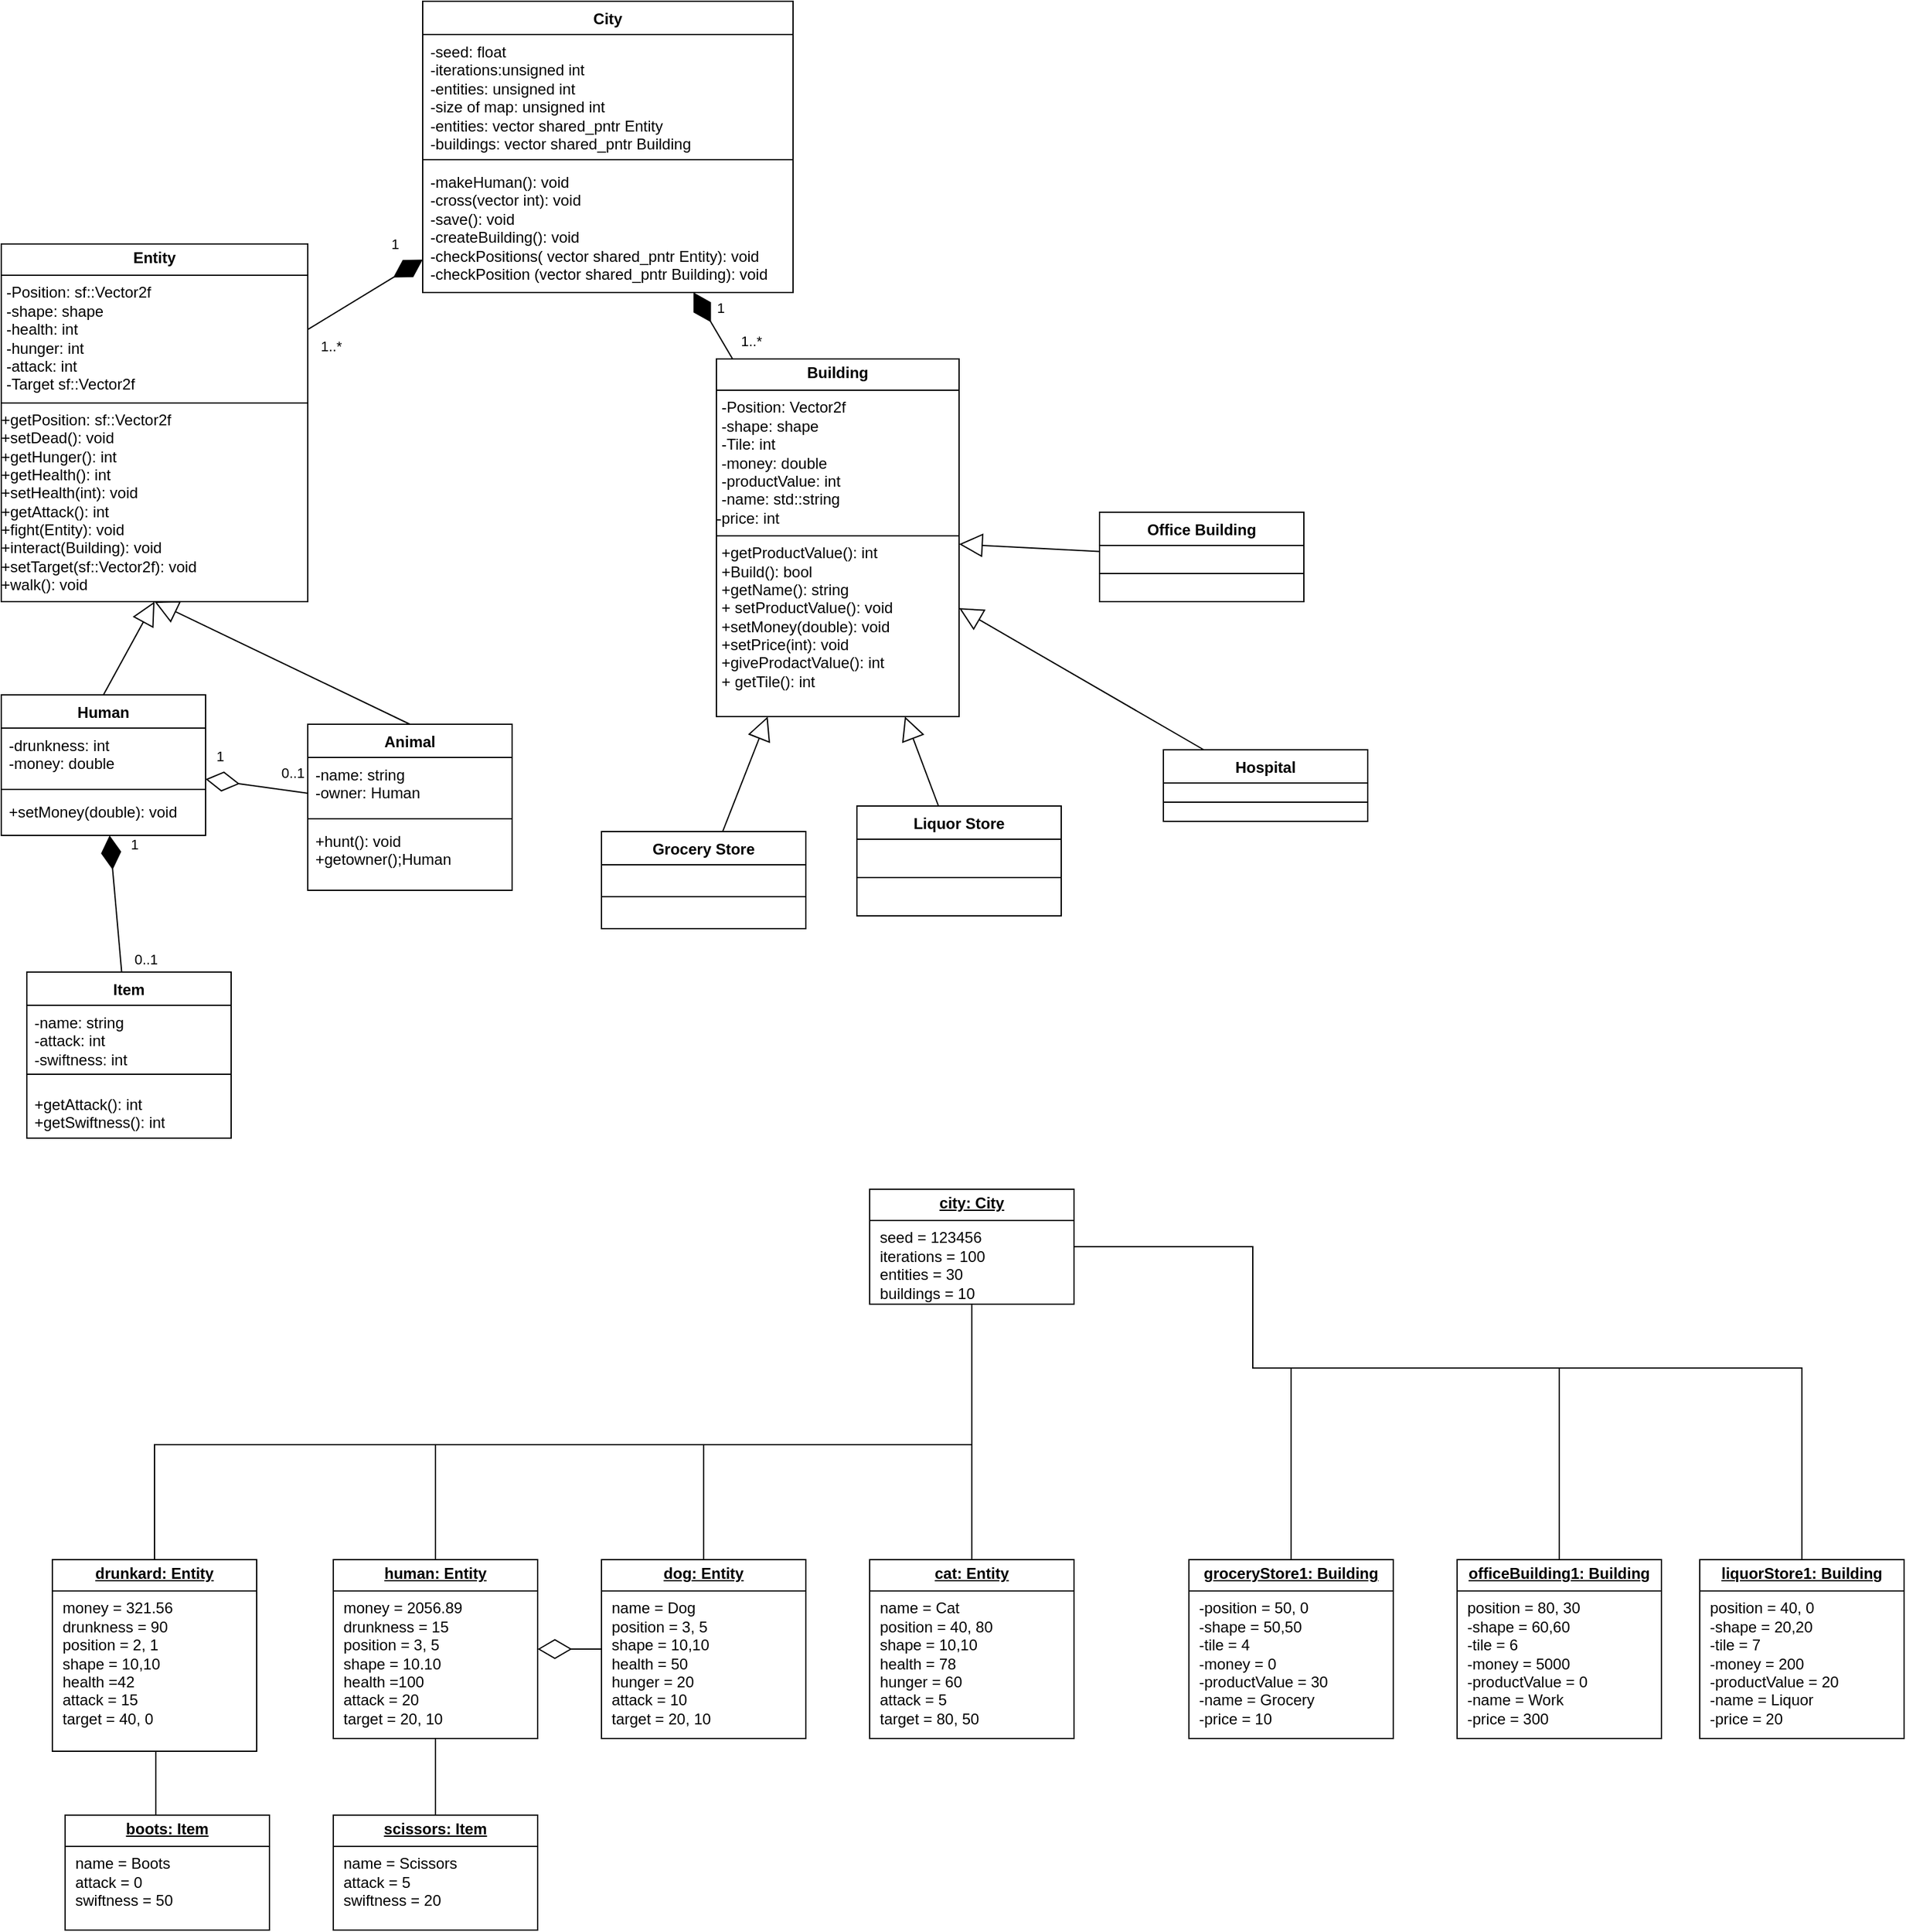 <mxfile version="27.0.4">
  <diagram name="Strona-1" id="WqWr7oj8qtDDQA3n6tPj">
    <mxGraphModel dx="476" dy="821" grid="1" gridSize="10" guides="1" tooltips="1" connect="1" arrows="1" fold="1" page="1" pageScale="1" pageWidth="850" pageHeight="1100" math="0" shadow="0">
      <root>
        <mxCell id="0" />
        <mxCell id="1" parent="0" />
        <mxCell id="xyBOYaujfPxP_l2banWX-1" value="City" style="swimlane;fontStyle=1;align=center;verticalAlign=top;childLayout=stackLayout;horizontal=1;startSize=26;horizontalStack=0;resizeParent=1;resizeParentMax=0;resizeLast=0;collapsible=1;marginBottom=0;whiteSpace=wrap;html=1;" parent="1" vertex="1">
          <mxGeometry x="370" y="40" width="290" height="228" as="geometry">
            <mxRectangle x="560" y="120" width="100" height="30" as="alternateBounds" />
          </mxGeometry>
        </mxCell>
        <mxCell id="xyBOYaujfPxP_l2banWX-2" value="&lt;div&gt;-seed: float&lt;/div&gt;&lt;div&gt;-iterations:&lt;span class=&quot;html-span xdj266r x11i5rnm xat24cr x1mh8g0r xexx8yu x4uap5 x18d9i69 xkhd6sd x1hl2dhg x16tdsg8 x1vvkbs x4k7w5x x1h91t0o x1h9r5lt x1jfb8zj xv2umb2 x1beo9mf xaigb6o x12ejxvf x3igimt xarpa2k xedcshv x1lytzrv x1t2pt76 x7ja8zs x1qrby5j&quot;&gt;&lt;span dir=&quot;auto&quot; style=&quot;----base-line-clamp-line-height: 20.0px; --lineHeight: 20.0px;&quot; class=&quot;x1lliihq x1plvlek xryxfnj x1n2onr6 x1ji0vk5 x18bv5gf x193iq5w xeuugli x13faqbe x1vvkbs x1s928wv xhkezso x1gmr53x x1cpjm7i x1fgarty x1943h6x x1xmvt09 x6prxxf x1fcty0u xw2npq5 xudqn12 x3x7a5m xq9mrsl&quot;&gt;unsigned int&lt;/span&gt;&lt;/span&gt;&lt;/div&gt;&lt;div&gt;-entities: &lt;span class=&quot;html-span xdj266r x11i5rnm xat24cr x1mh8g0r xexx8yu x4uap5 x18d9i69 xkhd6sd x1hl2dhg x16tdsg8 x1vvkbs x4k7w5x x1h91t0o x1h9r5lt x1jfb8zj xv2umb2 x1beo9mf xaigb6o x12ejxvf x3igimt xarpa2k xedcshv x1lytzrv x1t2pt76 x7ja8zs x1qrby5j&quot;&gt;&lt;span dir=&quot;auto&quot; style=&quot;----base-line-clamp-line-height: 20.0px; --lineHeight: 20.0px;&quot; class=&quot;x1lliihq x1plvlek xryxfnj x1n2onr6 x1ji0vk5 x18bv5gf x193iq5w xeuugli x13faqbe x1vvkbs x1s928wv xhkezso x1gmr53x x1cpjm7i x1fgarty x1943h6x x1xmvt09 x6prxxf x1fcty0u xw2npq5 xudqn12 x3x7a5m xq9mrsl&quot;&gt;unsigned int&lt;/span&gt;&lt;/span&gt;&lt;/div&gt;&lt;div&gt;-size of map: &lt;span class=&quot;html-span xdj266r x11i5rnm xat24cr x1mh8g0r xexx8yu x4uap5 x18d9i69 xkhd6sd x1hl2dhg x16tdsg8 x1vvkbs x4k7w5x x1h91t0o x1h9r5lt x1jfb8zj xv2umb2 x1beo9mf xaigb6o x12ejxvf x3igimt xarpa2k xedcshv x1lytzrv x1t2pt76 x7ja8zs x1qrby5j&quot;&gt;&lt;span dir=&quot;auto&quot; style=&quot;----base-line-clamp-line-height: 20.0px; --lineHeight: 20.0px;&quot; class=&quot;x1lliihq x1plvlek xryxfnj x1n2onr6 x1ji0vk5 x18bv5gf x193iq5w xeuugli x13faqbe x1vvkbs x1s928wv xhkezso x1gmr53x x1cpjm7i x1fgarty x1943h6x x1xmvt09 x6prxxf x1fcty0u xw2npq5 xudqn12 x3x7a5m xq9mrsl&quot;&gt;unsigned int&lt;/span&gt;&lt;/span&gt;&lt;/div&gt;&lt;div&gt;-entities: vector shared_pntr Entity&lt;/div&gt;&lt;div&gt;-buildings: vector shared_pntr Building&lt;/div&gt;&lt;div&gt;&lt;br&gt;&lt;/div&gt;&lt;div&gt;&lt;br&gt;&lt;/div&gt;" style="text;strokeColor=none;fillColor=none;align=left;verticalAlign=top;spacingLeft=4;spacingRight=4;overflow=hidden;rotatable=0;points=[[0,0.5],[1,0.5]];portConstraint=eastwest;whiteSpace=wrap;html=1;" parent="xyBOYaujfPxP_l2banWX-1" vertex="1">
          <mxGeometry y="26" width="290" height="94" as="geometry" />
        </mxCell>
        <mxCell id="xyBOYaujfPxP_l2banWX-3" value="" style="line;strokeWidth=1;fillColor=none;align=left;verticalAlign=middle;spacingTop=-1;spacingLeft=3;spacingRight=3;rotatable=0;labelPosition=right;points=[];portConstraint=eastwest;strokeColor=inherit;" parent="xyBOYaujfPxP_l2banWX-1" vertex="1">
          <mxGeometry y="120" width="290" height="8" as="geometry" />
        </mxCell>
        <mxCell id="xyBOYaujfPxP_l2banWX-4" value="&lt;div&gt;-makeHuman(): void&lt;/div&gt;&lt;div&gt;-cross(vector int): void&lt;/div&gt;&lt;div&gt;-&lt;span class=&quot;html-span xdj266r x11i5rnm xat24cr x1mh8g0r xexx8yu x4uap5 x18d9i69 xkhd6sd x1hl2dhg x16tdsg8 x1vvkbs x4k7w5x x1h91t0o x1h9r5lt x1jfb8zj xv2umb2 x1beo9mf xaigb6o x12ejxvf x3igimt xarpa2k xedcshv x1lytzrv x1t2pt76 x7ja8zs x1qrby5j&quot;&gt;&lt;span dir=&quot;auto&quot; style=&quot;----base-line-clamp-line-height: 20.0px; --lineHeight: 20.0px;&quot; class=&quot;x1lliihq x1plvlek xryxfnj x1n2onr6 x1ji0vk5 x18bv5gf x193iq5w xeuugli x13faqbe x1vvkbs x1s928wv xhkezso x1gmr53x x1cpjm7i x1fgarty x1943h6x x1xmvt09 x6prxxf x1fcty0u xnba3h0 xudqn12 x3x7a5m xq9mrsl&quot;&gt;save(): void&lt;/span&gt;&lt;/span&gt;&lt;/div&gt;&lt;div&gt;-createBuilding(): void&lt;/div&gt;&lt;div&gt;-checkPositions(&amp;nbsp;&lt;span style=&quot;background-color: transparent; color: light-dark(rgb(0, 0, 0), rgb(255, 255, 255));&quot;&gt;vector shared_pntr Entity): void&lt;br&gt;&lt;/span&gt;-checkPosition (&lt;span style=&quot;background-color: transparent; color: light-dark(rgb(0, 0, 0), rgb(255, 255, 255));&quot;&gt;vector shared_pntr Building&lt;/span&gt;&lt;span style=&quot;background-color: transparent; color: light-dark(rgb(0, 0, 0), rgb(255, 255, 255));&quot;&gt;): void&lt;/span&gt;&lt;/div&gt;" style="text;strokeColor=none;fillColor=none;align=left;verticalAlign=top;spacingLeft=4;spacingRight=4;overflow=hidden;rotatable=0;points=[[0,0.5],[1,0.5]];portConstraint=eastwest;whiteSpace=wrap;html=1;" parent="xyBOYaujfPxP_l2banWX-1" vertex="1">
          <mxGeometry y="128" width="290" height="100" as="geometry" />
        </mxCell>
        <mxCell id="xyBOYaujfPxP_l2banWX-5" value="&lt;p style=&quot;margin:0px;margin-top:4px;text-align:center;&quot;&gt;&lt;b&gt;Entity&lt;/b&gt;&lt;/p&gt;&lt;hr size=&quot;1&quot; style=&quot;border-style:solid;&quot;&gt;&lt;p style=&quot;margin: 0px 0px 0px 4px;&quot;&gt;-Position: sf::Vector2f&lt;/p&gt;&lt;p style=&quot;margin: 0px 0px 0px 4px;&quot;&gt;-shape: shape&lt;/p&gt;&lt;p style=&quot;margin:0px;margin-left:4px;&quot;&gt;&lt;span style=&quot;background-color: transparent; color: light-dark(rgb(0, 0, 0), rgb(255, 255, 255));&quot;&gt;-health: int&lt;/span&gt;&lt;/p&gt;&lt;p style=&quot;margin:0px;margin-left:4px;&quot;&gt;&lt;span style=&quot;background-color: transparent; color: light-dark(rgb(0, 0, 0), rgb(255, 255, 255));&quot;&gt;-hunger: int&lt;/span&gt;&lt;/p&gt;&lt;p style=&quot;margin:0px;margin-left:4px;&quot;&gt;-attack: int&lt;/p&gt;&lt;p style=&quot;margin:0px;margin-left:4px;&quot;&gt;-Target sf::Vector2f&lt;/p&gt;&lt;hr size=&quot;1&quot; style=&quot;border-style:solid;&quot;&gt;+getPosition&lt;span style=&quot;background-color: transparent; color: light-dark(rgb(0, 0, 0), rgb(255, 255, 255));&quot;&gt;: &lt;/span&gt;&lt;span style=&quot;background-color: transparent; color: light-dark(rgb(0, 0, 0), rgb(255, 255, 255));&quot;&gt;sf::Vector2f&lt;/span&gt;&lt;div&gt;+setDead(): void&lt;br&gt;+getHunger(): int&lt;/div&gt;&lt;div&gt;+getHealth(): int&lt;/div&gt;&lt;div&gt;+setHealth(int): void&lt;/div&gt;&lt;div&gt;+getAttack(): int&lt;/div&gt;&lt;div&gt;+fight(Entity): void&lt;br&gt;+interact(Building): void&lt;/div&gt;&lt;div&gt;+setTarget(&lt;span style=&quot;background-color: transparent; color: light-dark(rgb(0, 0, 0), rgb(255, 255, 255));&quot;&gt;&lt;/span&gt;&lt;span style=&quot;background-color: transparent; color: light-dark(rgb(0, 0, 0), rgb(255, 255, 255));&quot;&gt;sf::Vector2f&lt;/span&gt;): void&lt;/div&gt;&lt;div&gt;+walk(): void&lt;/div&gt;" style="verticalAlign=top;align=left;overflow=fill;html=1;whiteSpace=wrap;" parent="1" vertex="1">
          <mxGeometry x="40" y="230" width="240" height="280" as="geometry" />
        </mxCell>
        <mxCell id="xyBOYaujfPxP_l2banWX-6" value="&lt;p style=&quot;margin:0px;margin-top:4px;text-align:center;&quot;&gt;&lt;b&gt;Building&lt;/b&gt;&lt;/p&gt;&lt;hr size=&quot;1&quot; style=&quot;border-style:solid;&quot;&gt;&lt;p style=&quot;margin:0px;margin-left:4px;&quot;&gt;-Position: Vector2f&lt;/p&gt;&lt;p style=&quot;margin:0px;margin-left:4px;&quot;&gt;-shape: shape&lt;/p&gt;&lt;p style=&quot;margin:0px;margin-left:4px;&quot;&gt;-Tile: int&lt;/p&gt;&lt;p style=&quot;margin:0px;margin-left:4px;&quot;&gt;-money: double&lt;/p&gt;&lt;p style=&quot;margin:0px;margin-left:4px;&quot;&gt;-productValue: int&lt;/p&gt;&lt;p style=&quot;margin:0px;margin-left:4px;&quot;&gt;-name: std::string&lt;/p&gt;&lt;div&gt;-price: int&lt;/div&gt;&lt;p style=&quot;margin:0px;margin-left:4px;&quot;&gt;&lt;/p&gt;&lt;hr size=&quot;1&quot; style=&quot;border-style:solid;&quot;&gt;&lt;p style=&quot;margin:0px;margin-left:4px;&quot;&gt;+getProductValue(): int&lt;/p&gt;&lt;p style=&quot;margin:0px;margin-left:4px;&quot;&gt;+Build(): bool&lt;/p&gt;&lt;p style=&quot;margin:0px;margin-left:4px;&quot;&gt;+getName(): &lt;span style=&quot;background-color: transparent; color: light-dark(rgb(0, 0, 0), rgb(255, 255, 255));&quot;&gt;string&lt;/span&gt;&lt;/p&gt;&lt;p style=&quot;margin:0px;margin-left:4px;&quot;&gt;+ setProductValue(): &lt;span style=&quot;background-color: transparent; color: light-dark(rgb(0, 0, 0), rgb(255, 255, 255));&quot;&gt;void&lt;/span&gt;&lt;/p&gt;&lt;p style=&quot;margin:0px;margin-left:4px;&quot;&gt;+setMoney(double): &lt;span style=&quot;background-color: transparent; color: light-dark(rgb(0, 0, 0), rgb(255, 255, 255));&quot;&gt;void&lt;/span&gt;&lt;span style=&quot;background-color: transparent; color: light-dark(rgb(0, 0, 0), rgb(255, 255, 255));&quot;&gt;&amp;nbsp;&lt;/span&gt;&lt;/p&gt;&lt;p style=&quot;margin:0px;margin-left:4px;&quot;&gt;&lt;span style=&quot;background-color: transparent; color: light-dark(rgb(0, 0, 0), rgb(255, 255, 255));&quot;&gt;+setPrice(int): void&lt;/span&gt;&lt;/p&gt;&lt;p style=&quot;margin:0px;margin-left:4px;&quot;&gt;+giveProdactValue(): &lt;span style=&quot;background-color: transparent; color: light-dark(rgb(0, 0, 0), rgb(255, 255, 255));&quot;&gt;int&lt;/span&gt;&lt;span style=&quot;background-color: transparent; color: light-dark(rgb(0, 0, 0), rgb(255, 255, 255));&quot;&gt;&amp;nbsp;&lt;/span&gt;&lt;/p&gt;&lt;p style=&quot;margin:0px;margin-left:4px;&quot;&gt;+ getTile(): int&lt;/p&gt;" style="verticalAlign=top;align=left;overflow=fill;html=1;whiteSpace=wrap;" parent="1" vertex="1">
          <mxGeometry x="600" y="320" width="190" height="280" as="geometry" />
        </mxCell>
        <mxCell id="xyBOYaujfPxP_l2banWX-7" value="Human" style="swimlane;fontStyle=1;align=center;verticalAlign=top;childLayout=stackLayout;horizontal=1;startSize=26;horizontalStack=0;resizeParent=1;resizeParentMax=0;resizeLast=0;collapsible=1;marginBottom=0;whiteSpace=wrap;html=1;" parent="1" vertex="1">
          <mxGeometry x="40" y="583" width="160" height="110" as="geometry">
            <mxRectangle x="140" y="680" width="80" height="30" as="alternateBounds" />
          </mxGeometry>
        </mxCell>
        <mxCell id="xyBOYaujfPxP_l2banWX-8" value="&lt;div&gt;&lt;span style=&quot;background-color: transparent; color: light-dark(rgb(0, 0, 0), rgb(255, 255, 255));&quot;&gt;-drunkness: int&lt;/span&gt;&lt;/div&gt;&lt;div&gt;-money: double&lt;/div&gt;" style="text;strokeColor=none;fillColor=none;align=left;verticalAlign=top;spacingLeft=4;spacingRight=4;overflow=hidden;rotatable=0;points=[[0,0.5],[1,0.5]];portConstraint=eastwest;whiteSpace=wrap;html=1;" parent="xyBOYaujfPxP_l2banWX-7" vertex="1">
          <mxGeometry y="26" width="160" height="44" as="geometry" />
        </mxCell>
        <mxCell id="xyBOYaujfPxP_l2banWX-9" value="" style="line;strokeWidth=1;fillColor=none;align=left;verticalAlign=middle;spacingTop=-1;spacingLeft=3;spacingRight=3;rotatable=0;labelPosition=right;points=[];portConstraint=eastwest;strokeColor=inherit;" parent="xyBOYaujfPxP_l2banWX-7" vertex="1">
          <mxGeometry y="70" width="160" height="8" as="geometry" />
        </mxCell>
        <mxCell id="xyBOYaujfPxP_l2banWX-10" value="&lt;div&gt;&lt;span style=&quot;background-color: transparent; color: light-dark(rgb(0, 0, 0), rgb(255, 255, 255));&quot;&gt;+setMoney(double): void&lt;/span&gt;&lt;/div&gt;" style="text;strokeColor=none;fillColor=none;align=left;verticalAlign=top;spacingLeft=4;spacingRight=4;overflow=hidden;rotatable=0;points=[[0,0.5],[1,0.5]];portConstraint=eastwest;whiteSpace=wrap;html=1;" parent="xyBOYaujfPxP_l2banWX-7" vertex="1">
          <mxGeometry y="78" width="160" height="32" as="geometry" />
        </mxCell>
        <mxCell id="xyBOYaujfPxP_l2banWX-11" value="Animal" style="swimlane;fontStyle=1;align=center;verticalAlign=top;childLayout=stackLayout;horizontal=1;startSize=26;horizontalStack=0;resizeParent=1;resizeParentMax=0;resizeLast=0;collapsible=1;marginBottom=0;whiteSpace=wrap;html=1;" parent="1" vertex="1">
          <mxGeometry x="280" y="606" width="160" height="130" as="geometry" />
        </mxCell>
        <mxCell id="xyBOYaujfPxP_l2banWX-12" value="&lt;div&gt;&lt;span style=&quot;background-color: transparent; color: light-dark(rgb(0, 0, 0), rgb(255, 255, 255));&quot;&gt;-name: string&lt;/span&gt;&lt;/div&gt;&lt;div&gt;&lt;span style=&quot;background-color: transparent; color: light-dark(rgb(0, 0, 0), rgb(255, 255, 255));&quot;&gt;-owner: Human&lt;/span&gt;&lt;/div&gt;" style="text;strokeColor=none;fillColor=none;align=left;verticalAlign=top;spacingLeft=4;spacingRight=4;overflow=hidden;rotatable=0;points=[[0,0.5],[1,0.5]];portConstraint=eastwest;whiteSpace=wrap;html=1;" parent="xyBOYaujfPxP_l2banWX-11" vertex="1">
          <mxGeometry y="26" width="160" height="44" as="geometry" />
        </mxCell>
        <mxCell id="xyBOYaujfPxP_l2banWX-13" value="" style="line;strokeWidth=1;fillColor=none;align=left;verticalAlign=middle;spacingTop=-1;spacingLeft=3;spacingRight=3;rotatable=0;labelPosition=right;points=[];portConstraint=eastwest;strokeColor=inherit;" parent="xyBOYaujfPxP_l2banWX-11" vertex="1">
          <mxGeometry y="70" width="160" height="8" as="geometry" />
        </mxCell>
        <mxCell id="xyBOYaujfPxP_l2banWX-14" value="+hunt(): void&lt;div&gt;+getowner();Human&lt;/div&gt;" style="text;strokeColor=none;fillColor=none;align=left;verticalAlign=top;spacingLeft=4;spacingRight=4;overflow=hidden;rotatable=0;points=[[0,0.5],[1,0.5]];portConstraint=eastwest;whiteSpace=wrap;html=1;" parent="xyBOYaujfPxP_l2banWX-11" vertex="1">
          <mxGeometry y="78" width="160" height="52" as="geometry" />
        </mxCell>
        <mxCell id="xyBOYaujfPxP_l2banWX-15" value="Item" style="swimlane;fontStyle=1;align=center;verticalAlign=top;childLayout=stackLayout;horizontal=1;startSize=26;horizontalStack=0;resizeParent=1;resizeParentMax=0;resizeLast=0;collapsible=1;marginBottom=0;whiteSpace=wrap;html=1;" parent="1" vertex="1">
          <mxGeometry x="60" y="800" width="160" height="130" as="geometry" />
        </mxCell>
        <mxCell id="xyBOYaujfPxP_l2banWX-16" value="&lt;div&gt;-name: string&lt;/div&gt;&lt;div&gt;-attack: int&lt;/div&gt;&lt;div&gt;-swiftness: int&lt;/div&gt;" style="text;strokeColor=none;fillColor=none;align=left;verticalAlign=top;spacingLeft=4;spacingRight=4;overflow=hidden;rotatable=0;points=[[0,0.5],[1,0.5]];portConstraint=eastwest;whiteSpace=wrap;html=1;" parent="xyBOYaujfPxP_l2banWX-15" vertex="1">
          <mxGeometry y="26" width="160" height="44" as="geometry" />
        </mxCell>
        <mxCell id="xyBOYaujfPxP_l2banWX-17" value="" style="line;strokeWidth=1;fillColor=none;align=left;verticalAlign=middle;spacingTop=-1;spacingLeft=3;spacingRight=3;rotatable=0;labelPosition=right;points=[];portConstraint=eastwest;strokeColor=inherit;" parent="xyBOYaujfPxP_l2banWX-15" vertex="1">
          <mxGeometry y="70" width="160" height="20" as="geometry" />
        </mxCell>
        <mxCell id="xyBOYaujfPxP_l2banWX-18" value="+getAttack(): int&lt;div&gt;+getSwiftness(): int&lt;/div&gt;" style="text;strokeColor=none;fillColor=none;align=left;verticalAlign=top;spacingLeft=4;spacingRight=4;overflow=hidden;rotatable=0;points=[[0,0.5],[1,0.5]];portConstraint=eastwest;whiteSpace=wrap;html=1;" parent="xyBOYaujfPxP_l2banWX-15" vertex="1">
          <mxGeometry y="90" width="160" height="40" as="geometry" />
        </mxCell>
        <mxCell id="xyBOYaujfPxP_l2banWX-19" value="" style="endArrow=block;endSize=16;endFill=0;html=1;rounded=0;entryX=0.5;entryY=1;entryDx=0;entryDy=0;exitX=0.5;exitY=0;exitDx=0;exitDy=0;" parent="1" source="xyBOYaujfPxP_l2banWX-7" target="xyBOYaujfPxP_l2banWX-5" edge="1">
          <mxGeometry width="160" relative="1" as="geometry">
            <mxPoint x="120" y="530" as="sourcePoint" />
            <mxPoint x="175" y="485" as="targetPoint" />
          </mxGeometry>
        </mxCell>
        <mxCell id="xyBOYaujfPxP_l2banWX-20" value="" style="endArrow=block;endSize=16;endFill=0;html=1;rounded=0;entryX=0.5;entryY=1;entryDx=0;entryDy=0;exitX=0.5;exitY=0;exitDx=0;exitDy=0;" parent="1" source="xyBOYaujfPxP_l2banWX-11" target="xyBOYaujfPxP_l2banWX-5" edge="1">
          <mxGeometry width="160" relative="1" as="geometry">
            <mxPoint x="400" y="480" as="sourcePoint" />
            <mxPoint x="400" y="400" as="targetPoint" />
          </mxGeometry>
        </mxCell>
        <mxCell id="xyBOYaujfPxP_l2banWX-21" value="Grocery Store" style="swimlane;fontStyle=1;align=center;verticalAlign=top;childLayout=stackLayout;horizontal=1;startSize=26;horizontalStack=0;resizeParent=1;resizeParentMax=0;resizeLast=0;collapsible=1;marginBottom=0;whiteSpace=wrap;html=1;" parent="1" vertex="1">
          <mxGeometry x="510" y="690" width="160" height="76" as="geometry" />
        </mxCell>
        <mxCell id="xyBOYaujfPxP_l2banWX-22" value="" style="line;strokeWidth=1;fillColor=none;align=left;verticalAlign=middle;spacingTop=-1;spacingLeft=3;spacingRight=3;rotatable=0;labelPosition=right;points=[];portConstraint=eastwest;strokeColor=inherit;" parent="xyBOYaujfPxP_l2banWX-21" vertex="1">
          <mxGeometry y="26" width="160" height="50" as="geometry" />
        </mxCell>
        <mxCell id="xyBOYaujfPxP_l2banWX-23" value="Liquor Store" style="swimlane;fontStyle=1;align=center;verticalAlign=top;childLayout=stackLayout;horizontal=1;startSize=26;horizontalStack=0;resizeParent=1;resizeParentMax=0;resizeLast=0;collapsible=1;marginBottom=0;whiteSpace=wrap;html=1;" parent="1" vertex="1">
          <mxGeometry x="710" y="670" width="160" height="86" as="geometry" />
        </mxCell>
        <mxCell id="xyBOYaujfPxP_l2banWX-24" value="" style="line;strokeWidth=1;fillColor=none;align=left;verticalAlign=middle;spacingTop=-1;spacingLeft=3;spacingRight=3;rotatable=0;labelPosition=right;points=[];portConstraint=eastwest;strokeColor=inherit;" parent="xyBOYaujfPxP_l2banWX-23" vertex="1">
          <mxGeometry y="26" width="160" height="60" as="geometry" />
        </mxCell>
        <mxCell id="xyBOYaujfPxP_l2banWX-25" value="Hospital" style="swimlane;fontStyle=1;align=center;verticalAlign=top;childLayout=stackLayout;horizontal=1;startSize=26;horizontalStack=0;resizeParent=1;resizeParentMax=0;resizeLast=0;collapsible=1;marginBottom=0;whiteSpace=wrap;html=1;" parent="1" vertex="1">
          <mxGeometry x="950" y="626" width="160" height="56" as="geometry" />
        </mxCell>
        <mxCell id="xyBOYaujfPxP_l2banWX-26" value="" style="line;strokeWidth=1;fillColor=none;align=left;verticalAlign=middle;spacingTop=-1;spacingLeft=3;spacingRight=3;rotatable=0;labelPosition=right;points=[];portConstraint=eastwest;strokeColor=inherit;" parent="xyBOYaujfPxP_l2banWX-25" vertex="1">
          <mxGeometry y="26" width="160" height="30" as="geometry" />
        </mxCell>
        <mxCell id="xyBOYaujfPxP_l2banWX-27" value="Office Building" style="swimlane;fontStyle=1;align=center;verticalAlign=top;childLayout=stackLayout;horizontal=1;startSize=26;horizontalStack=0;resizeParent=1;resizeParentMax=0;resizeLast=0;collapsible=1;marginBottom=0;whiteSpace=wrap;html=1;" parent="1" vertex="1">
          <mxGeometry x="900" y="440" width="160" height="70" as="geometry" />
        </mxCell>
        <mxCell id="xyBOYaujfPxP_l2banWX-28" value="" style="line;strokeWidth=1;fillColor=none;align=left;verticalAlign=middle;spacingTop=-1;spacingLeft=3;spacingRight=3;rotatable=0;labelPosition=right;points=[];portConstraint=eastwest;strokeColor=inherit;" parent="xyBOYaujfPxP_l2banWX-27" vertex="1">
          <mxGeometry y="26" width="160" height="44" as="geometry" />
        </mxCell>
        <mxCell id="xyBOYaujfPxP_l2banWX-29" value="" style="endArrow=block;endSize=16;endFill=0;html=1;rounded=0;" parent="1" source="xyBOYaujfPxP_l2banWX-21" target="xyBOYaujfPxP_l2banWX-6" edge="1">
          <mxGeometry width="160" relative="1" as="geometry">
            <mxPoint x="520" y="750" as="sourcePoint" />
            <mxPoint x="471" y="691" as="targetPoint" />
          </mxGeometry>
        </mxCell>
        <mxCell id="xyBOYaujfPxP_l2banWX-30" value="" style="endArrow=block;endSize=16;endFill=0;html=1;rounded=0;" parent="1" source="xyBOYaujfPxP_l2banWX-23" target="xyBOYaujfPxP_l2banWX-6" edge="1">
          <mxGeometry width="160" relative="1" as="geometry">
            <mxPoint x="657" y="500" as="sourcePoint" />
            <mxPoint x="682" y="440" as="targetPoint" />
          </mxGeometry>
        </mxCell>
        <mxCell id="xyBOYaujfPxP_l2banWX-31" value="" style="endArrow=block;endSize=16;endFill=0;html=1;rounded=0;" parent="1" source="xyBOYaujfPxP_l2banWX-25" target="xyBOYaujfPxP_l2banWX-6" edge="1">
          <mxGeometry width="160" relative="1" as="geometry">
            <mxPoint x="667" y="510" as="sourcePoint" />
            <mxPoint x="692" y="450" as="targetPoint" />
          </mxGeometry>
        </mxCell>
        <mxCell id="xyBOYaujfPxP_l2banWX-32" value="" style="endArrow=block;endSize=16;endFill=0;html=1;rounded=0;" parent="1" source="xyBOYaujfPxP_l2banWX-27" target="xyBOYaujfPxP_l2banWX-6" edge="1">
          <mxGeometry width="160" relative="1" as="geometry">
            <mxPoint x="677" y="520" as="sourcePoint" />
            <mxPoint x="702" y="460" as="targetPoint" />
          </mxGeometry>
        </mxCell>
        <mxCell id="xyBOYaujfPxP_l2banWX-33" value="0..1" style="endArrow=diamondThin;endFill=1;endSize=24;html=1;rounded=0;" parent="1" source="xyBOYaujfPxP_l2banWX-15" target="xyBOYaujfPxP_l2banWX-7" edge="1">
          <mxGeometry x="-0.841" y="-20" width="160" relative="1" as="geometry">
            <mxPoint x="150" y="680" as="sourcePoint" />
            <mxPoint x="310" y="680" as="targetPoint" />
            <mxPoint as="offset" />
          </mxGeometry>
        </mxCell>
        <mxCell id="xyBOYaujfPxP_l2banWX-34" value="1" style="edgeLabel;html=1;align=center;verticalAlign=middle;resizable=0;points=[];" parent="xyBOYaujfPxP_l2banWX-33" vertex="1" connectable="0">
          <mxGeometry x="0.196" y="-2" relative="1" as="geometry">
            <mxPoint x="13" y="-36" as="offset" />
          </mxGeometry>
        </mxCell>
        <mxCell id="xyBOYaujfPxP_l2banWX-35" value="1" style="endArrow=diamondThin;endFill=0;endSize=24;html=1;rounded=0;" parent="1" source="xyBOYaujfPxP_l2banWX-11" target="xyBOYaujfPxP_l2banWX-7" edge="1">
          <mxGeometry x="0.8" y="-19" width="160" relative="1" as="geometry">
            <mxPoint x="250" y="820" as="sourcePoint" />
            <mxPoint x="410" y="820" as="targetPoint" />
            <mxPoint as="offset" />
          </mxGeometry>
        </mxCell>
        <mxCell id="xyBOYaujfPxP_l2banWX-36" value="0..1" style="edgeLabel;html=1;align=center;verticalAlign=middle;resizable=0;points=[];" parent="xyBOYaujfPxP_l2banWX-35" vertex="1" connectable="0">
          <mxGeometry x="-0.187" y="1" relative="1" as="geometry">
            <mxPoint x="21" y="-13" as="offset" />
          </mxGeometry>
        </mxCell>
        <mxCell id="xyBOYaujfPxP_l2banWX-37" value="1..*" style="endArrow=diamondThin;endFill=1;endSize=24;html=1;rounded=0;" parent="1" source="xyBOYaujfPxP_l2banWX-5" target="xyBOYaujfPxP_l2banWX-1" edge="1">
          <mxGeometry x="-0.841" y="-20" width="160" relative="1" as="geometry">
            <mxPoint x="200" y="276" as="sourcePoint" />
            <mxPoint x="200" y="150" as="targetPoint" />
            <mxPoint as="offset" />
          </mxGeometry>
        </mxCell>
        <mxCell id="xyBOYaujfPxP_l2banWX-38" value="1" style="edgeLabel;html=1;align=center;verticalAlign=middle;resizable=0;points=[];" parent="xyBOYaujfPxP_l2banWX-37" vertex="1" connectable="0">
          <mxGeometry x="0.196" y="-2" relative="1" as="geometry">
            <mxPoint x="13" y="-36" as="offset" />
          </mxGeometry>
        </mxCell>
        <mxCell id="xyBOYaujfPxP_l2banWX-39" value="1..*" style="endArrow=diamondThin;endFill=1;endSize=24;html=1;rounded=0;" parent="1" source="xyBOYaujfPxP_l2banWX-6" target="xyBOYaujfPxP_l2banWX-1" edge="1">
          <mxGeometry x="-0.841" y="-20" width="160" relative="1" as="geometry">
            <mxPoint x="630" y="249" as="sourcePoint" />
            <mxPoint x="770" y="160" as="targetPoint" />
            <mxPoint as="offset" />
          </mxGeometry>
        </mxCell>
        <mxCell id="xyBOYaujfPxP_l2banWX-40" value="1" style="edgeLabel;html=1;align=center;verticalAlign=middle;resizable=0;points=[];" parent="xyBOYaujfPxP_l2banWX-39" vertex="1" connectable="0">
          <mxGeometry x="0.196" y="-2" relative="1" as="geometry">
            <mxPoint x="7" y="-8" as="offset" />
          </mxGeometry>
        </mxCell>
        <mxCell id="NYHfAqsLUKOo6qwBhdmx-1" value="&lt;p style=&quot;margin: 4px 0px 0px; text-align: center; text-decoration: underline;&quot;&gt;&lt;b&gt;city: City&lt;/b&gt;&lt;/p&gt;&lt;hr size=&quot;1&quot; style=&quot;border-style:solid;&quot;&gt;&lt;p style=&quot;margin:0px;margin-left:8px;&quot;&gt;seed = 123456&lt;/p&gt;&lt;p style=&quot;margin:0px;margin-left:8px;&quot;&gt;iterations = 100&lt;/p&gt;&lt;p style=&quot;margin:0px;margin-left:8px;&quot;&gt;entities = 30&lt;/p&gt;&lt;p style=&quot;margin:0px;margin-left:8px;&quot;&gt;buildings = 10&lt;/p&gt;" style="verticalAlign=top;align=left;overflow=fill;html=1;whiteSpace=wrap;" vertex="1" parent="1">
          <mxGeometry x="720" y="970" width="160" height="90" as="geometry" />
        </mxCell>
        <mxCell id="NYHfAqsLUKOo6qwBhdmx-2" value="&lt;p style=&quot;margin: 4px 0px 0px; text-align: center; text-decoration: underline;&quot;&gt;&lt;b&gt;drunkard: Entity&lt;/b&gt;&lt;/p&gt;&lt;hr size=&quot;1&quot; style=&quot;border-style:solid;&quot;&gt;&lt;p style=&quot;margin:0px;margin-left:8px;&quot;&gt;money = 321.56&lt;/p&gt;&lt;p style=&quot;margin:0px;margin-left:8px;&quot;&gt;drunkness = 90&lt;/p&gt;&lt;p style=&quot;margin:0px;margin-left:8px;&quot;&gt;position = 2, 1&lt;/p&gt;&lt;p style=&quot;margin:0px;margin-left:8px;&quot;&gt;shape = 10,10&lt;/p&gt;&lt;p style=&quot;margin:0px;margin-left:8px;&quot;&gt;health =42&lt;/p&gt;&lt;p style=&quot;margin:0px;margin-left:8px;&quot;&gt;attack = 15&lt;/p&gt;&lt;p style=&quot;margin:0px;margin-left:8px;&quot;&gt;target = 40, 0&lt;/p&gt;" style="verticalAlign=top;align=left;overflow=fill;html=1;whiteSpace=wrap;" vertex="1" parent="1">
          <mxGeometry x="80" y="1260" width="160" height="150" as="geometry" />
        </mxCell>
        <mxCell id="NYHfAqsLUKOo6qwBhdmx-3" value="&lt;p style=&quot;margin: 4px 0px 0px; text-align: center; text-decoration: underline;&quot;&gt;&lt;b&gt;dog: Entity&lt;/b&gt;&lt;/p&gt;&lt;hr size=&quot;1&quot; style=&quot;border-style:solid;&quot;&gt;&lt;p style=&quot;margin:0px;margin-left:8px;&quot;&gt;name = Dog&lt;/p&gt;&lt;p style=&quot;margin:0px;margin-left:8px;&quot;&gt;position = 3, 5&lt;/p&gt;&lt;p style=&quot;margin:0px;margin-left:8px;&quot;&gt;shape = 10,10&lt;/p&gt;&lt;p style=&quot;margin:0px;margin-left:8px;&quot;&gt;health = 50&lt;/p&gt;&lt;p style=&quot;margin:0px;margin-left:8px;&quot;&gt;hunger = 20&lt;/p&gt;&lt;p style=&quot;margin:0px;margin-left:8px;&quot;&gt;attack = 10&lt;/p&gt;&lt;p style=&quot;margin:0px;margin-left:8px;&quot;&gt;target = 20, 10&lt;/p&gt;" style="verticalAlign=top;align=left;overflow=fill;html=1;whiteSpace=wrap;" vertex="1" parent="1">
          <mxGeometry x="510" y="1260" width="160" height="140" as="geometry" />
        </mxCell>
        <mxCell id="NYHfAqsLUKOo6qwBhdmx-4" value="&lt;p style=&quot;margin: 4px 0px 0px; text-align: center; text-decoration: underline;&quot;&gt;&lt;b&gt;cat: Entity&lt;/b&gt;&lt;/p&gt;&lt;hr size=&quot;1&quot; style=&quot;border-style:solid;&quot;&gt;&lt;p style=&quot;margin:0px;margin-left:8px;&quot;&gt;name = Cat&lt;/p&gt;&lt;p style=&quot;margin:0px;margin-left:8px;&quot;&gt;position = 40, 80&lt;/p&gt;&lt;p style=&quot;margin:0px;margin-left:8px;&quot;&gt;shape = 10,10&lt;/p&gt;&lt;p style=&quot;margin:0px;margin-left:8px;&quot;&gt;health = 78&lt;/p&gt;&lt;p style=&quot;margin:0px;margin-left:8px;&quot;&gt;hunger = 60&lt;/p&gt;&lt;p style=&quot;margin:0px;margin-left:8px;&quot;&gt;attack = 5&lt;/p&gt;&lt;p style=&quot;margin:0px;margin-left:8px;&quot;&gt;target = 80, 50&lt;/p&gt;" style="verticalAlign=top;align=left;overflow=fill;html=1;whiteSpace=wrap;" vertex="1" parent="1">
          <mxGeometry x="720" y="1260" width="160" height="140" as="geometry" />
        </mxCell>
        <mxCell id="NYHfAqsLUKOo6qwBhdmx-5" value="&lt;p style=&quot;margin: 4px 0px 0px; text-align: center; text-decoration: underline;&quot;&gt;&lt;b&gt;human: Entity&lt;/b&gt;&lt;/p&gt;&lt;hr size=&quot;1&quot; style=&quot;border-style:solid;&quot;&gt;&lt;p style=&quot;margin:0px;margin-left:8px;&quot;&gt;money = 2056.89&lt;/p&gt;&lt;p style=&quot;margin:0px;margin-left:8px;&quot;&gt;drunkness = 15&lt;/p&gt;&lt;p style=&quot;margin:0px;margin-left:8px;&quot;&gt;position = 3, 5&lt;/p&gt;&lt;p style=&quot;margin:0px;margin-left:8px;&quot;&gt;shape = 10.10&lt;/p&gt;&lt;p style=&quot;margin:0px;margin-left:8px;&quot;&gt;health =100&lt;/p&gt;&lt;p style=&quot;margin:0px;margin-left:8px;&quot;&gt;attack = 20&lt;/p&gt;&lt;p style=&quot;margin:0px;margin-left:8px;&quot;&gt;target = 20, 10&lt;/p&gt;" style="verticalAlign=top;align=left;overflow=fill;html=1;whiteSpace=wrap;" vertex="1" parent="1">
          <mxGeometry x="300" y="1260" width="160" height="140" as="geometry" />
        </mxCell>
        <mxCell id="NYHfAqsLUKOo6qwBhdmx-6" value="&lt;p style=&quot;margin: 4px 0px 0px; text-align: center; text-decoration: underline;&quot;&gt;&lt;b&gt;scissors: Item&lt;/b&gt;&lt;/p&gt;&lt;hr size=&quot;1&quot; style=&quot;border-style:solid;&quot;&gt;&lt;p style=&quot;margin:0px;margin-left:8px;&quot;&gt;name = Scissors&lt;/p&gt;&lt;p style=&quot;margin:0px;margin-left:8px;&quot;&gt;attack = 5&lt;/p&gt;&lt;p style=&quot;margin:0px;margin-left:8px;&quot;&gt;swiftness = 20&lt;/p&gt;" style="verticalAlign=top;align=left;overflow=fill;html=1;whiteSpace=wrap;" vertex="1" parent="1">
          <mxGeometry x="300" y="1460" width="160" height="90" as="geometry" />
        </mxCell>
        <mxCell id="NYHfAqsLUKOo6qwBhdmx-7" value="&lt;p style=&quot;margin: 4px 0px 0px; text-align: center; text-decoration: underline;&quot;&gt;&lt;b&gt;boots: Item&lt;/b&gt;&lt;/p&gt;&lt;hr size=&quot;1&quot; style=&quot;border-style:solid;&quot;&gt;&lt;p style=&quot;margin:0px;margin-left:8px;&quot;&gt;name = Boots&lt;/p&gt;&lt;p style=&quot;margin:0px;margin-left:8px;&quot;&gt;attack = 0&lt;/p&gt;&lt;p style=&quot;margin:0px;margin-left:8px;&quot;&gt;swiftness = 50&lt;/p&gt;" style="verticalAlign=top;align=left;overflow=fill;html=1;whiteSpace=wrap;" vertex="1" parent="1">
          <mxGeometry x="90" y="1460" width="160" height="90" as="geometry" />
        </mxCell>
        <mxCell id="NYHfAqsLUKOo6qwBhdmx-8" value="&lt;p style=&quot;margin: 4px 0px 0px; text-align: center; text-decoration: underline;&quot;&gt;&lt;b&gt;groceryStore1: Building&lt;/b&gt;&lt;/p&gt;&lt;hr size=&quot;1&quot; style=&quot;border-style:solid;&quot;&gt;&lt;p style=&quot;margin:0px;margin-left:8px;&quot;&gt;-position = 50, 0&lt;/p&gt;&lt;p style=&quot;margin:0px;margin-left:8px;&quot;&gt;-shape = 50,50&lt;/p&gt;&lt;p style=&quot;margin:0px;margin-left:8px;&quot;&gt;-tile = 4&lt;/p&gt;&lt;p style=&quot;margin:0px;margin-left:8px;&quot;&gt;-money = 0&lt;/p&gt;&lt;p style=&quot;margin:0px;margin-left:8px;&quot;&gt;-productValue = 30&lt;/p&gt;&lt;p style=&quot;margin:0px;margin-left:8px;&quot;&gt;-name = Grocery&lt;/p&gt;&lt;p style=&quot;margin:0px;margin-left:8px;&quot;&gt;-price = 10&lt;/p&gt;&lt;p style=&quot;margin:0px;margin-left:8px;&quot;&gt;&lt;br&gt;&lt;/p&gt;" style="verticalAlign=top;align=left;overflow=fill;html=1;whiteSpace=wrap;" vertex="1" parent="1">
          <mxGeometry x="970" y="1260" width="160" height="140" as="geometry" />
        </mxCell>
        <mxCell id="NYHfAqsLUKOo6qwBhdmx-9" value="&lt;p style=&quot;margin: 4px 0px 0px; text-align: center; text-decoration: underline;&quot;&gt;&lt;b&gt;officeBuilding1: Building&lt;/b&gt;&lt;/p&gt;&lt;hr size=&quot;1&quot; style=&quot;border-style:solid;&quot;&gt;&lt;p style=&quot;margin:0px;margin-left:8px;&quot;&gt;position = 80, 30&lt;/p&gt;&lt;p style=&quot;margin:0px;margin-left:8px;&quot;&gt;-shape = 60,60&lt;/p&gt;&lt;p style=&quot;margin:0px;margin-left:8px;&quot;&gt;-tile = 6&lt;/p&gt;&lt;p style=&quot;margin:0px;margin-left:8px;&quot;&gt;-money = 5000&lt;/p&gt;&lt;p style=&quot;margin:0px;margin-left:8px;&quot;&gt;-productValue = 0&lt;/p&gt;&lt;p style=&quot;margin:0px;margin-left:8px;&quot;&gt;-name = Work&lt;/p&gt;&lt;p style=&quot;margin:0px;margin-left:8px;&quot;&gt;-price = 300&lt;/p&gt;&lt;p style=&quot;margin:0px;margin-left:8px;&quot;&gt;&lt;br&gt;&lt;br&gt;&lt;/p&gt;" style="verticalAlign=top;align=left;overflow=fill;html=1;whiteSpace=wrap;" vertex="1" parent="1">
          <mxGeometry x="1180" y="1260" width="160" height="140" as="geometry" />
        </mxCell>
        <mxCell id="NYHfAqsLUKOo6qwBhdmx-10" value="&lt;p style=&quot;margin: 4px 0px 0px; text-align: center; text-decoration: underline;&quot;&gt;&lt;b&gt;liquorStore1: Building&lt;/b&gt;&lt;/p&gt;&lt;hr size=&quot;1&quot; style=&quot;border-style:solid;&quot;&gt;&lt;p style=&quot;margin:0px;margin-left:8px;&quot;&gt;position = 40, 0&lt;/p&gt;&lt;p style=&quot;margin:0px;margin-left:8px;&quot;&gt;-shape = 20,20&lt;/p&gt;&lt;p style=&quot;margin:0px;margin-left:8px;&quot;&gt;-tile = 7&lt;/p&gt;&lt;p style=&quot;margin:0px;margin-left:8px;&quot;&gt;-money = 200&lt;/p&gt;&lt;p style=&quot;margin:0px;margin-left:8px;&quot;&gt;-productValue = 20&lt;/p&gt;&lt;p style=&quot;margin:0px;margin-left:8px;&quot;&gt;-name = Liquor&lt;/p&gt;&lt;p style=&quot;margin:0px;margin-left:8px;&quot;&gt;-price = 20&lt;/p&gt;&lt;p style=&quot;margin:0px;margin-left:8px;&quot;&gt;&lt;br&gt;&lt;br&gt;&lt;/p&gt;" style="verticalAlign=top;align=left;overflow=fill;html=1;whiteSpace=wrap;" vertex="1" parent="1">
          <mxGeometry x="1370" y="1260" width="160" height="140" as="geometry" />
        </mxCell>
        <mxCell id="NYHfAqsLUKOo6qwBhdmx-11" value="" style="endArrow=none;html=1;edgeStyle=orthogonalEdgeStyle;rounded=0;" edge="1" parent="1" source="NYHfAqsLUKOo6qwBhdmx-2" target="NYHfAqsLUKOo6qwBhdmx-1">
          <mxGeometry relative="1" as="geometry">
            <mxPoint x="300" y="1170" as="sourcePoint" />
            <mxPoint x="460" y="1170" as="targetPoint" />
            <Array as="points">
              <mxPoint x="160" y="1170" />
              <mxPoint x="800" y="1170" />
            </Array>
          </mxGeometry>
        </mxCell>
        <mxCell id="NYHfAqsLUKOo6qwBhdmx-12" value="" style="endArrow=none;html=1;edgeStyle=orthogonalEdgeStyle;rounded=0;" edge="1" parent="1" source="NYHfAqsLUKOo6qwBhdmx-5" target="NYHfAqsLUKOo6qwBhdmx-1">
          <mxGeometry relative="1" as="geometry">
            <mxPoint x="370" y="1130" as="sourcePoint" />
            <mxPoint x="530" y="1130" as="targetPoint" />
            <Array as="points">
              <mxPoint x="380" y="1170" />
              <mxPoint x="800" y="1170" />
            </Array>
          </mxGeometry>
        </mxCell>
        <mxCell id="NYHfAqsLUKOo6qwBhdmx-13" value="" style="endArrow=none;html=1;edgeStyle=orthogonalEdgeStyle;rounded=0;" edge="1" parent="1" source="NYHfAqsLUKOo6qwBhdmx-3" target="NYHfAqsLUKOo6qwBhdmx-1">
          <mxGeometry relative="1" as="geometry">
            <mxPoint x="450" y="1080" as="sourcePoint" />
            <mxPoint x="610" y="1080" as="targetPoint" />
            <Array as="points">
              <mxPoint x="590" y="1170" />
              <mxPoint x="800" y="1170" />
            </Array>
          </mxGeometry>
        </mxCell>
        <mxCell id="NYHfAqsLUKOo6qwBhdmx-14" value="" style="endArrow=none;html=1;edgeStyle=orthogonalEdgeStyle;rounded=0;" edge="1" parent="1" source="NYHfAqsLUKOo6qwBhdmx-4" target="NYHfAqsLUKOo6qwBhdmx-1">
          <mxGeometry relative="1" as="geometry">
            <mxPoint x="460" y="1100" as="sourcePoint" />
            <mxPoint x="620" y="1100" as="targetPoint" />
          </mxGeometry>
        </mxCell>
        <mxCell id="NYHfAqsLUKOo6qwBhdmx-15" value="" style="endArrow=none;html=1;edgeStyle=orthogonalEdgeStyle;rounded=0;entryX=0.5;entryY=1;entryDx=0;entryDy=0;" edge="1" parent="1" source="NYHfAqsLUKOo6qwBhdmx-7" target="NYHfAqsLUKOo6qwBhdmx-2">
          <mxGeometry relative="1" as="geometry">
            <mxPoint x="530" y="1620" as="sourcePoint" />
            <mxPoint x="160" y="1460" as="targetPoint" />
            <Array as="points">
              <mxPoint x="170" y="1510" />
              <mxPoint x="161" y="1510" />
              <mxPoint x="161" y="1460" />
            </Array>
          </mxGeometry>
        </mxCell>
        <mxCell id="NYHfAqsLUKOo6qwBhdmx-16" value="" style="endArrow=none;html=1;edgeStyle=orthogonalEdgeStyle;rounded=0;" edge="1" parent="1" source="NYHfAqsLUKOo6qwBhdmx-6" target="NYHfAqsLUKOo6qwBhdmx-5">
          <mxGeometry relative="1" as="geometry">
            <mxPoint x="170" y="1470" as="sourcePoint" />
            <mxPoint x="170" y="1420" as="targetPoint" />
          </mxGeometry>
        </mxCell>
        <mxCell id="NYHfAqsLUKOo6qwBhdmx-17" value="" style="endArrow=diamondThin;endFill=0;endSize=24;html=1;rounded=0;" edge="1" parent="1" source="NYHfAqsLUKOo6qwBhdmx-3" target="NYHfAqsLUKOo6qwBhdmx-5">
          <mxGeometry width="160" relative="1" as="geometry">
            <mxPoint x="370" y="1310" as="sourcePoint" />
            <mxPoint x="530" y="1310" as="targetPoint" />
          </mxGeometry>
        </mxCell>
        <mxCell id="NYHfAqsLUKOo6qwBhdmx-18" value="" style="endArrow=none;html=1;edgeStyle=orthogonalEdgeStyle;rounded=0;" edge="1" parent="1" source="NYHfAqsLUKOo6qwBhdmx-8" target="NYHfAqsLUKOo6qwBhdmx-1">
          <mxGeometry relative="1" as="geometry">
            <mxPoint x="1141" y="1040" as="sourcePoint" />
            <mxPoint x="1301" y="1040" as="targetPoint" />
            <Array as="points">
              <mxPoint x="1050" y="1110" />
              <mxPoint x="1020" y="1110" />
              <mxPoint x="1020" y="1015" />
            </Array>
          </mxGeometry>
        </mxCell>
        <mxCell id="NYHfAqsLUKOo6qwBhdmx-19" value="" style="endArrow=none;html=1;edgeStyle=orthogonalEdgeStyle;rounded=0;" edge="1" parent="1" source="NYHfAqsLUKOo6qwBhdmx-9" target="NYHfAqsLUKOo6qwBhdmx-1">
          <mxGeometry relative="1" as="geometry">
            <mxPoint x="1260" y="1240" as="sourcePoint" />
            <mxPoint x="1010" y="1040" as="targetPoint" />
            <Array as="points">
              <mxPoint x="1260" y="1110" />
              <mxPoint x="1020" y="1110" />
              <mxPoint x="1020" y="1015" />
            </Array>
          </mxGeometry>
        </mxCell>
        <mxCell id="NYHfAqsLUKOo6qwBhdmx-20" value="" style="endArrow=none;html=1;edgeStyle=orthogonalEdgeStyle;rounded=0;" edge="1" parent="1" source="NYHfAqsLUKOo6qwBhdmx-10" target="NYHfAqsLUKOo6qwBhdmx-1">
          <mxGeometry relative="1" as="geometry">
            <mxPoint x="1450" y="1235" as="sourcePoint" />
            <mxPoint x="1070" y="990" as="targetPoint" />
            <Array as="points">
              <mxPoint x="1450" y="1110" />
              <mxPoint x="1020" y="1110" />
              <mxPoint x="1020" y="1015" />
            </Array>
          </mxGeometry>
        </mxCell>
      </root>
    </mxGraphModel>
  </diagram>
</mxfile>

